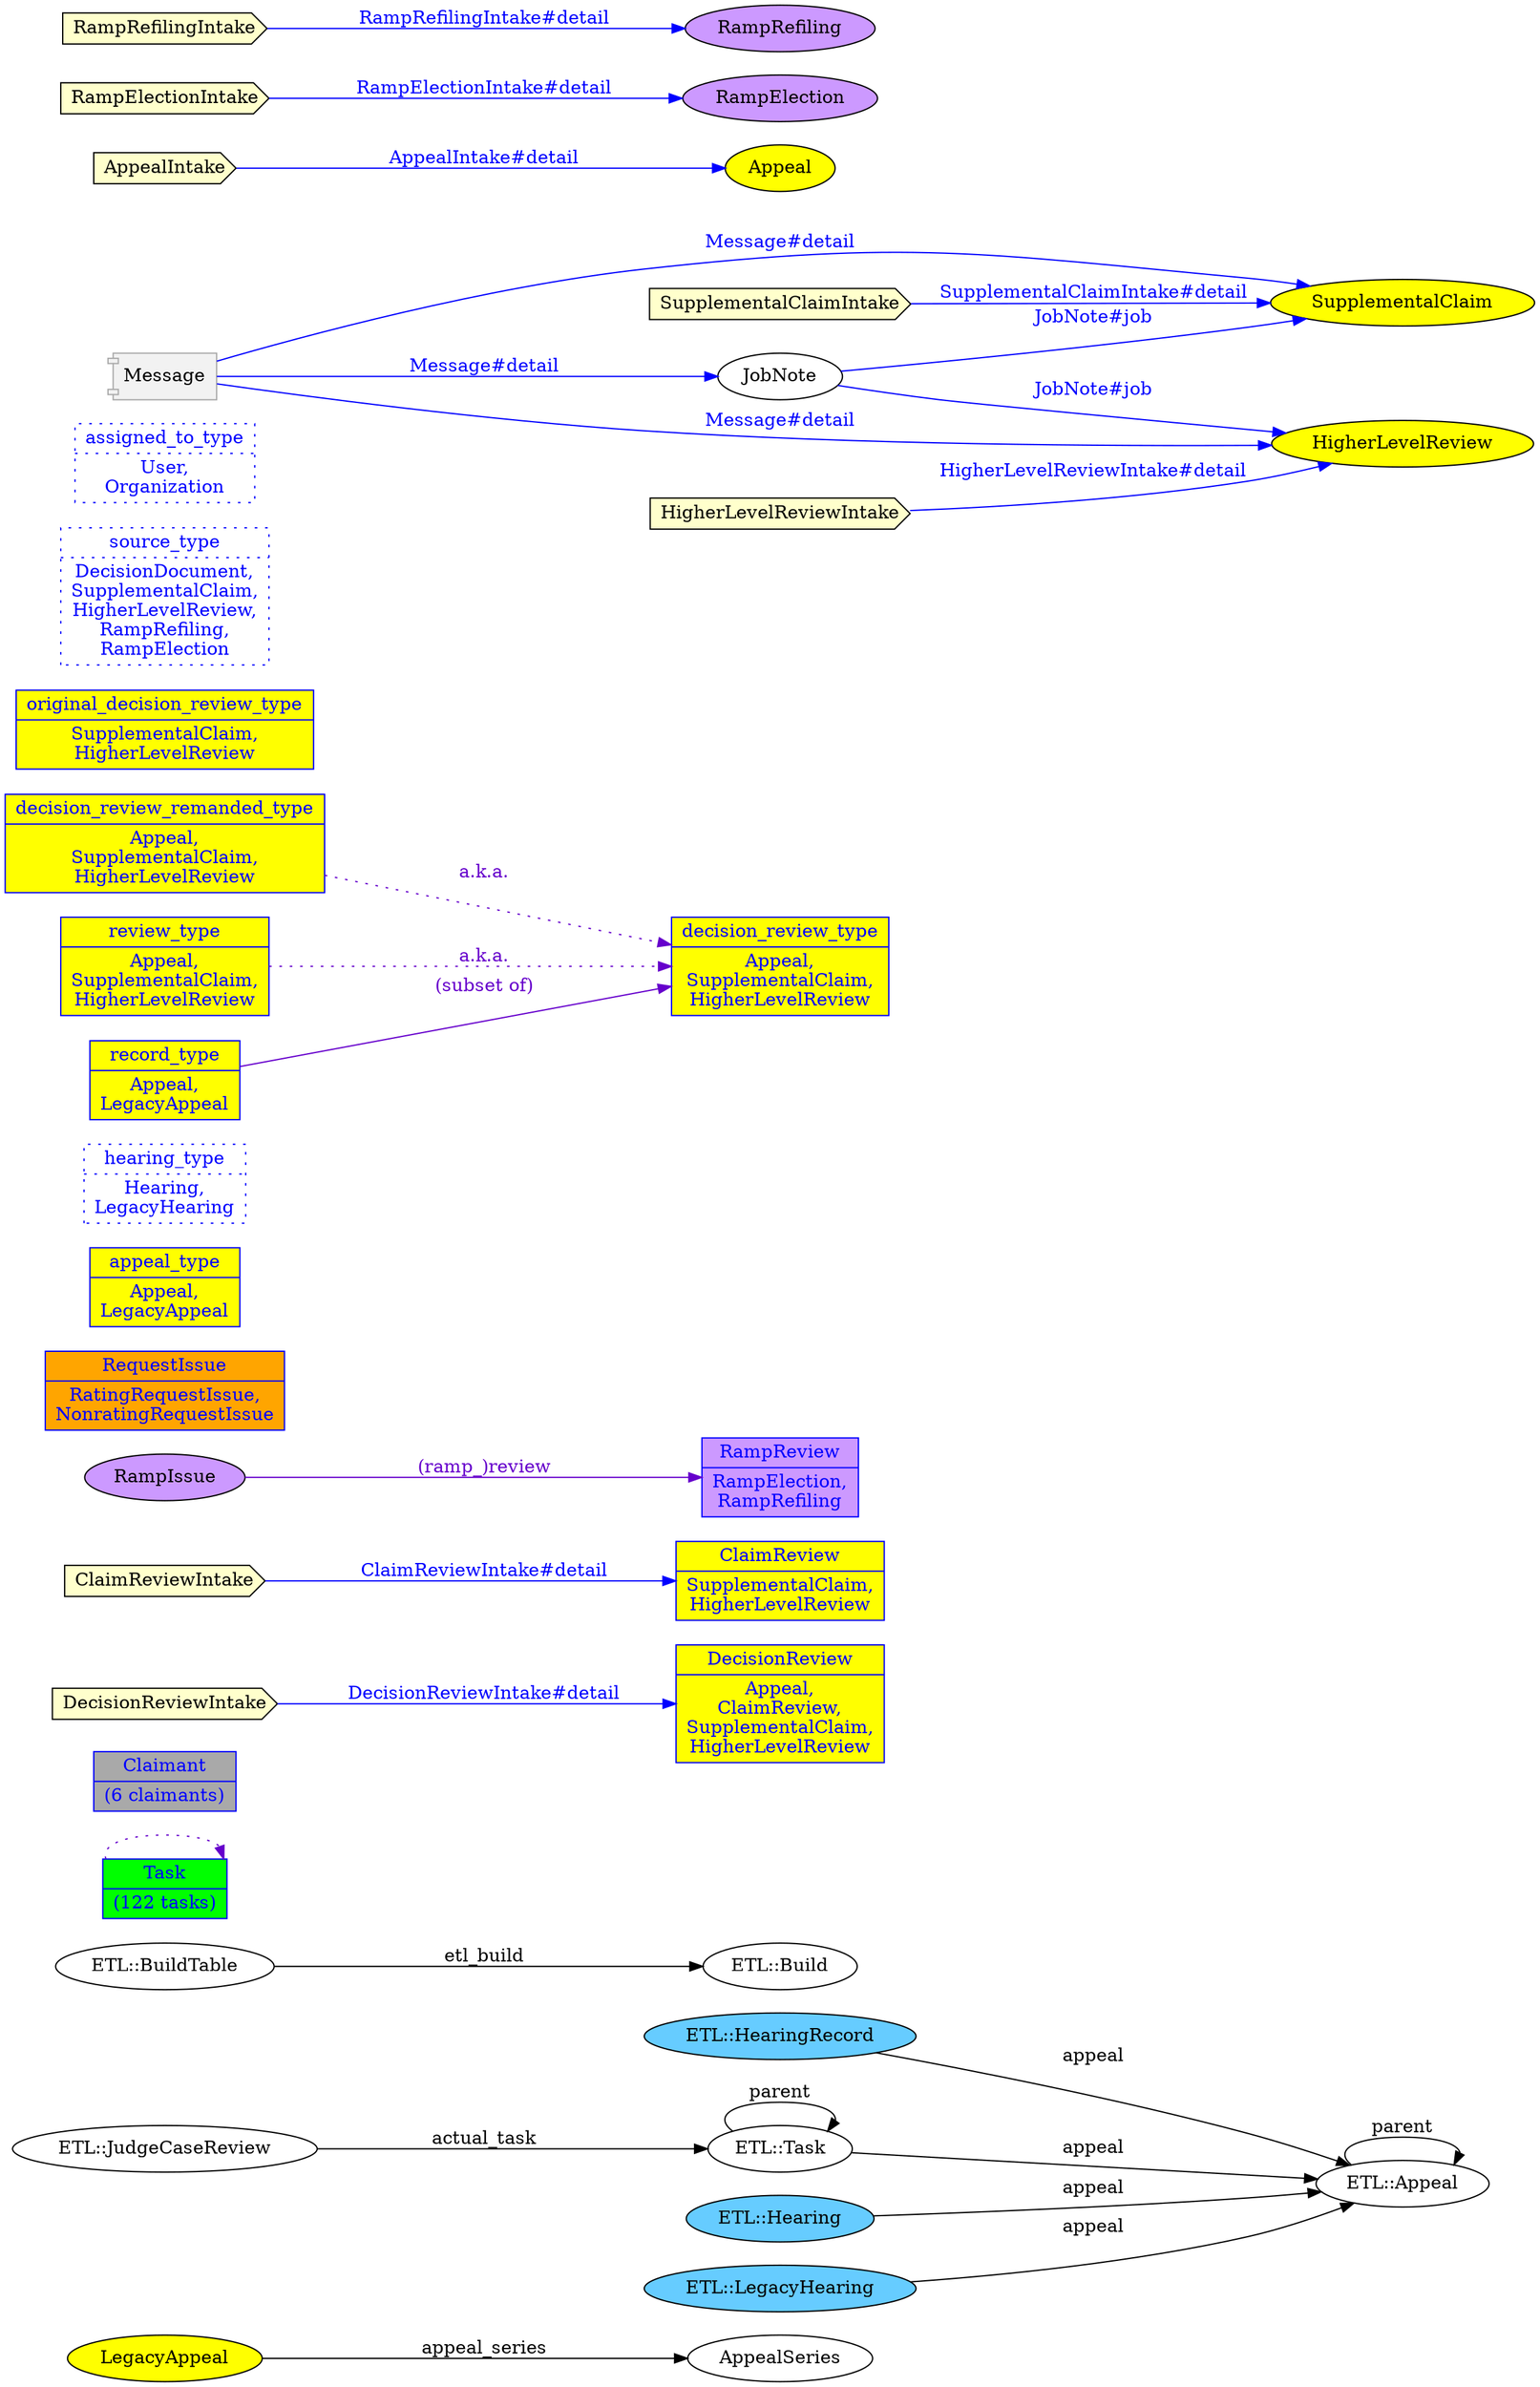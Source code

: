 digraph belongs_to_erd {
	graph [bb="0,0,1182.7,1891",
		rankdir=LR
	];
	node [label="\N"];
	AppealSeries	[
		label=AppealSeries,
		];
	LegacyAppeal	[fillcolor="#ffff00",
		label=LegacyAppeal,
		style=filled,
		];
	LegacyAppeal -> AppealSeries	[label=appeal_series,
		];
	"ETL::Appeal"	[
		label="ETL::Appeal",
		];
	"ETL::Appeal" -> "ETL::Appeal"	[label=parent,
		];
	"ETL::Build"	[
		label="ETL::Build",
		];
	"ETL::BuildTable"	[
		label="ETL::BuildTable",
		];
	"ETL::BuildTable" -> "ETL::Build"	[label=etl_build,
		];
	"ETL::HearingRecord"	[fillcolor="#66ccff",
		label="ETL::HearingRecord",
		style=filled,
		];
	"ETL::HearingRecord" -> "ETL::Appeal"	[label=appeal,
		];
	"ETL::Task"	[
		label="ETL::Task",
		];
	"ETL::Task" -> "ETL::Appeal"	[label=appeal,
		];
	"ETL::Task" -> "ETL::Task"	[label=parent,
		];
	"ETL::JudgeCaseReview"	[
		label="ETL::JudgeCaseReview",
		];
	"ETL::JudgeCaseReview" -> "ETL::Task"	[label=actual_task,
		];
	"ETL::Hearing"	[fillcolor="#66ccff",
		label="ETL::Hearing",
		style=filled,
		];
	"ETL::Hearing" -> "ETL::Appeal"	[label=appeal,
		];
	"ETL::LegacyHearing"	[fillcolor="#66ccff",
		label="ETL::LegacyHearing",
		style=filled,
		];
	"ETL::LegacyHearing" -> "ETL::Appeal"	[label=appeal,
		];
	Task	[color="#0000ff",
		fillcolor="#00ff00",
		fontcolor="#0000ff",
		label="Task|(122 tasks)",
		shape=record,
		style=filled,
		];
	Task -> Task	[color="#6600cc",
		fontcolor="#6600cc",
		style=dotted];
	Claimant	[color="#0000ff",
		fillcolor="#a9a9a9",
		fontcolor="#0000ff",
		label="Claimant|(6 claimants)",
		shape=record,
		style=filled,
		];
	DecisionReview	[color="#0000ff",
		fillcolor="#ffff00",
		fontcolor="#0000ff",
		label="DecisionReview|Appeal,\nClaimReview,\nSupplementalClaim,\nHigherLevelReview",
		shape=record,
		style=filled,
		];
	ClaimReview	[color="#0000ff",
		fillcolor="#ffff00",
		fontcolor="#0000ff",
		label="ClaimReview|SupplementalClaim,\nHigherLevelReview",
		shape=record,
		style=filled,
		];
	RampReview	[color="#0000ff",
		fillcolor="#cc99ff",
		fontcolor="#0000ff",
		label="RampReview|RampElection,\nRampRefiling",
		shape=record,
		style=filled,
		];
	RequestIssue	[color="#0000ff",
		fillcolor="#ffa500",
		fontcolor="#0000ff",
		label="RequestIssue|RatingRequestIssue,\nNonratingRequestIssue",
		shape=record,
		style=filled,
		];
	appeal_type	[color="#0000ff",
		fillcolor="#ffff00",
		fontcolor="#0000ff",
		label="appeal_type|Appeal,\nLegacyAppeal",
		shape=record,
		style=filled,
		];
	hearing_type	[color="#0000ff",
		fontcolor="#0000ff",
		label="hearing_type|Hearing,\nLegacyHearing",
		shape=record,
		style=dotted,
		];
	decision_review_type	[color="#0000ff",
		fillcolor="#ffff00",
		fontcolor="#0000ff",
		label="decision_review_type|Appeal,\nSupplementalClaim,\nHigherLevelReview",
		shape=record,
		style=filled,
		];
	decision_review_remanded_type	[color="#0000ff",
		fillcolor="#ffff00",
		fontcolor="#0000ff",
		label="decision_review_remanded_type|Appeal,\nSupplementalClaim,\nHigherLevelReview",
		shape=record,
		style=filled,
		];
	decision_review_remanded_type -> decision_review_type	[color="#6600cc",
		fontcolor="#6600cc",
		label="a.k.a.",
		style=dotted];
	review_type	[color="#0000ff",
		fillcolor="#ffff00",
		fontcolor="#0000ff",
		label="review_type|Appeal,\nSupplementalClaim,\nHigherLevelReview",
		shape=record,
		style=filled,
		];
	review_type -> decision_review_type	[color="#6600cc",
		fontcolor="#6600cc",
		label="a.k.a.",
		style=dotted];
	original_decision_review_type	[color="#0000ff",
		fillcolor="#ffff00",
		fontcolor="#0000ff",
		label="original_decision_review_type|SupplementalClaim,\nHigherLevelReview",
		shape=record,
		style=filled,
		];
	source_type	[color="#0000ff",
		fontcolor="#0000ff",
		label="source_type|DecisionDocument,\nSupplementalClaim,\nHigherLevelReview,\nRampRefiling,\nRampElection",
		shape=record,
		style=dotted,
		];
	assigned_to_type	[color="#0000ff",
		fontcolor="#0000ff",
		label="assigned_to_type|User,\nOrganization",
		shape=record,
		style=dotted,
		];
	record_type	[color="#0000ff",
		fillcolor="#ffff00",
		fontcolor="#0000ff",
		label="record_type|Appeal,\nLegacyAppeal",
		shape=record,
		style=filled,
		];
	record_type -> decision_review_type	[color="#6600cc",
		fontcolor="#6600cc",
		label="(subset of)",
		];
	Message	[color="#aaaaaa",
		fillcolor="#f2f2f2",
		label=Message,
		shape=component,
		style=filled,
		];
	JobNote	[
		label=JobNote,
		];
	Message -> JobNote	[color="#0000ff",
		fontcolor="#0000ff",
		label="Message#detail",
		];
	SupplementalClaim	[fillcolor="#ffff00",
		label=SupplementalClaim,
		style=filled,
		];
	Message -> SupplementalClaim	[color="#0000ff",
		fontcolor="#0000ff",
		label="Message#detail",
		];
	HigherLevelReview	[fillcolor="#ffff00",
		label=HigherLevelReview,
		style=filled,
		];
	Message -> HigherLevelReview	[color="#0000ff",
		fontcolor="#0000ff",
		label="Message#detail",
		];
	JobNote -> SupplementalClaim	[color="#0000ff",
		fontcolor="#0000ff",
		label="JobNote#job",
		];
	JobNote -> HigherLevelReview	[color="#0000ff",
		fontcolor="#0000ff",
		label="JobNote#job",
		];
	AppealIntake	[fillcolor="#ffffcc",
		label=AppealIntake,
		shape=cds,
		style=filled,
		];
	Appeal	[fillcolor="#ffff00",
		label=Appeal,
		style=filled,
		];
	AppealIntake -> Appeal	[color="#0000ff",
		fontcolor="#0000ff",
		label="AppealIntake#detail",
		];
	RampElectionIntake	[fillcolor="#ffffcc",
		label=RampElectionIntake,
		shape=cds,
		style=filled,
		];
	RampElection	[fillcolor="#cc99ff",
		label=RampElection,
		style=filled,
		];
	RampElectionIntake -> RampElection	[color="#0000ff",
		fontcolor="#0000ff",
		label="RampElectionIntake#detail",
		];
	RampRefilingIntake	[fillcolor="#ffffcc",
		label=RampRefilingIntake,
		shape=cds,
		style=filled,
		];
	RampRefiling	[fillcolor="#cc99ff",
		label=RampRefiling,
		style=filled,
		];
	RampRefilingIntake -> RampRefiling	[color="#0000ff",
		fontcolor="#0000ff",
		label="RampRefilingIntake#detail",
		];
	HigherLevelReviewIntake	[fillcolor="#ffffcc",
		label=HigherLevelReviewIntake,
		shape=cds,
		style=filled,
		];
	HigherLevelReviewIntake -> HigherLevelReview	[color="#0000ff",
		fontcolor="#0000ff",
		label="HigherLevelReviewIntake#detail",
		];
	SupplementalClaimIntake	[fillcolor="#ffffcc",
		label=SupplementalClaimIntake,
		shape=cds,
		style=filled,
		];
	SupplementalClaimIntake -> SupplementalClaim	[color="#0000ff",
		fontcolor="#0000ff",
		label="SupplementalClaimIntake#detail",
		];
	DecisionReviewIntake	[fillcolor="#ffffcc",
		label=DecisionReviewIntake,
		shape=cds,
		style=filled,
		];
	DecisionReviewIntake -> DecisionReview	[color="#0000ff",
		fontcolor="#0000ff",
		label="DecisionReviewIntake#detail",
		];
	ClaimReviewIntake	[fillcolor="#ffffcc",
		label=ClaimReviewIntake,
		shape=cds,
		style=filled,
		];
	ClaimReviewIntake -> ClaimReview	[color="#0000ff",
		fontcolor="#0000ff",
		label="ClaimReviewIntake#detail",
		];
	RampIssue	[fillcolor="#cc99ff",
		label=RampIssue,
		style=filled,
		];
	RampIssue -> RampReview	[color="#6600cc",
		fontcolor="#6600cc",
		label="(ramp_)review",
		];
}
